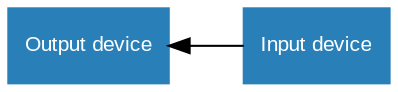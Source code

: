 /* vim: set et sw=4 sts=4: */

digraph {
    graph [rankdir=RL];
    node [shape=rect, style=filled, color="#2980b9", fontname=Arial, fontcolor="#ffffff", fontsize=10];
    edge [arrowhead=normal, style=solid];

    input [label="Input device"]
    output [label="Output device"]

    input -> output;
}
